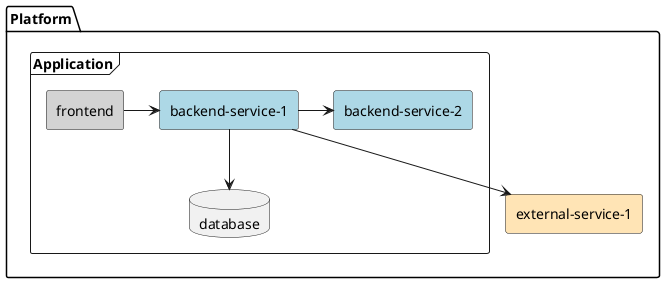 @startuml
'https://plantuml.com/deployment-diagram

folder "Platform" {
    frame "Application" {
        rectangle "frontend" as frontend #lightgrey
        rectangle "backend-service-1" as backendservice1 #lightblue
        rectangle "backend-service-2" as backendservice2 #lightblue
        database "database" as backendservice1database
    }
    rectangle "external-service-1" as externalservice1 #moccasin
}

frontend -r-> backendservice1
backendservice1 -d-> backendservice1database
backendservice1 -r-> backendservice2
backendservice1 --> externalservice1

@enduml
